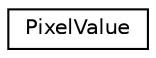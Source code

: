 digraph "Graphical Class Hierarchy"
{
 // LATEX_PDF_SIZE
  edge [fontname="Helvetica",fontsize="10",labelfontname="Helvetica",labelfontsize="10"];
  node [fontname="Helvetica",fontsize="10",shape=record];
  rankdir="LR";
  Node0 [label="PixelValue",height=0.2,width=0.4,color="black", fillcolor="white", style="filled",URL="$classarm__compute_1_1_pixel_value.xhtml",tooltip="Class describing the value of a pixel for any image format."];
}
